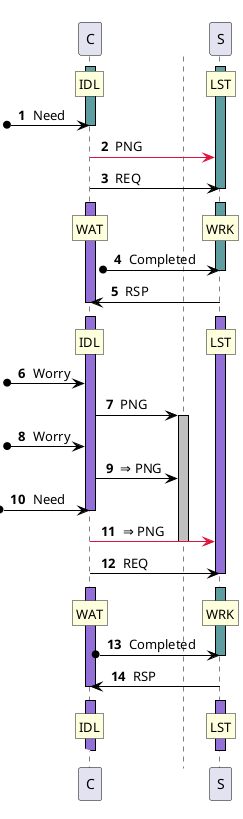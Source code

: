 @startuml
autonumber " <b>#</b> "
skinparam shadowing false
skinparam sequence {
ArrowColor Black
ActorBorderColor Black
LifeLineBorderColor Black
LifeLineBackgroundColor Black
ParticipantBorderColor Black
}
skinparam ControlBorderColor White
skinparam ControlBackgroundColor White
participant "C" as A0 order 10100
activate A0 #CadetBlue
participant "S" as A1 order 10200
activate A1 #CadetBlue
rnote over A0 : IDL
/ rnote over A1 : LST
?o-> A0 : Need
deactivate A0
A0 -[#Crimson]> A1 : PNG
deactivate A0
A0 -> A1 : REQ
deactivate A0
deactivate A1
autonumber stop
[-[#White]\ A0
autonumber resume
activate A0 #MediumPurple
activate A1 #CadetBlue
rnote over A0 : WAT
/ rnote over A1 : WRK
?o-> A1 : Completed
deactivate A1
A1 -> A0 : RSP
deactivate A1
deactivate A0
autonumber stop
[-[#White]\ A0
autonumber resume
activate A1 #MediumPurple
activate A0 #MediumPurple
rnote over A1 : LST
/ rnote over A0 : IDL
?o-> A0 : Worry
control " " as T0 order 10101
A0 -> T0 : PNG
activate T0 #Silver
?o-> A0 : Worry
A0 -> T0 : &#8658; PNG
?o-> A0 : Need
deactivate A0
A0 -[#Crimson]> A1 : &#8658; PNG
deactivate T0
deactivate A0
A0 -> A1 : REQ
deactivate A0
deactivate A1
autonumber stop
[-[#White]\ A0
autonumber resume
activate A0 #MediumPurple
activate A1 #CadetBlue
rnote over A0 : WAT
/ rnote over A1 : WRK
?o-> A1 : Completed
deactivate A1
A1 -> A0 : RSP
deactivate A1
deactivate A0
autonumber stop
[-[#White]\ A0
autonumber resume
activate A1 #MediumPurple
activate A0 #MediumPurple
rnote over A1 : LST
/ rnote over A0 : IDL
autonumber stop
[-[#White]\ A0
autonumber resume
deactivate A0
deactivate A1
@enduml

